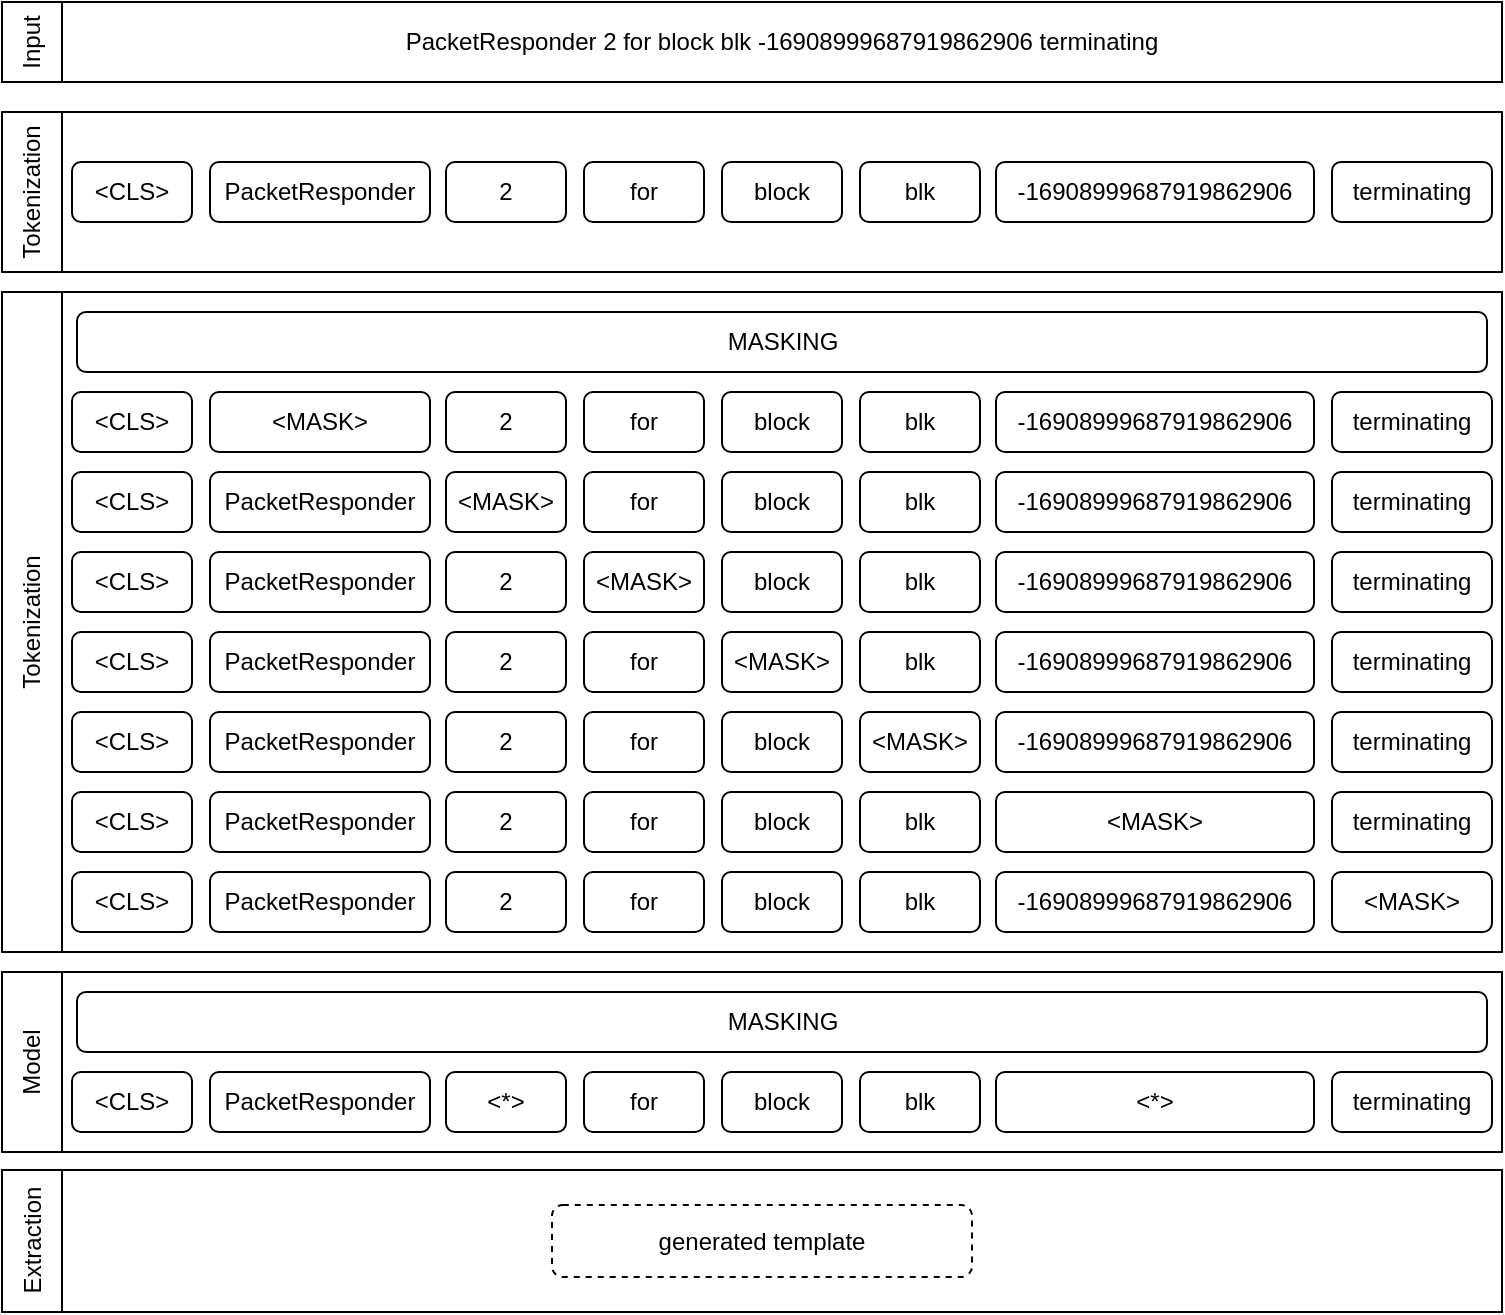 <mxfile version="22.1.0" type="github">
  <diagram name="第 1 页" id="Vyd8Yfl46zsRTxP9km9b">
    <mxGraphModel dx="954" dy="610" grid="1" gridSize="10" guides="1" tooltips="1" connect="1" arrows="1" fold="1" page="1" pageScale="1" pageWidth="827" pageHeight="1169" math="0" shadow="0">
      <root>
        <mxCell id="0" />
        <mxCell id="1" parent="0" />
        <mxCell id="wviYo3riZhgNv3Ex5qyw-1" value="" style="group" vertex="1" connectable="0" parent="1">
          <mxGeometry x="120" y="680" width="750" height="560" as="geometry" />
        </mxCell>
        <mxCell id="wviYo3riZhgNv3Ex5qyw-4" value="Tokenization" style="rounded=0;whiteSpace=wrap;html=1;horizontal=0;" vertex="1" parent="wviYo3riZhgNv3Ex5qyw-1">
          <mxGeometry y="50" width="30" height="330" as="geometry" />
        </mxCell>
        <mxCell id="wviYo3riZhgNv3Ex5qyw-5" value="" style="rounded=0;whiteSpace=wrap;html=1;" vertex="1" parent="wviYo3riZhgNv3Ex5qyw-1">
          <mxGeometry x="30" y="50" width="720" height="330" as="geometry" />
        </mxCell>
        <mxCell id="wviYo3riZhgNv3Ex5qyw-6" value="MASKING" style="rounded=1;whiteSpace=wrap;html=1;" vertex="1" parent="wviYo3riZhgNv3Ex5qyw-1">
          <mxGeometry x="37.5" y="60" width="705" height="30" as="geometry" />
        </mxCell>
        <mxCell id="wviYo3riZhgNv3Ex5qyw-7" value="&amp;lt;CLS&amp;gt;" style="rounded=1;whiteSpace=wrap;html=1;" vertex="1" parent="wviYo3riZhgNv3Ex5qyw-1">
          <mxGeometry x="35" y="100" width="60" height="30" as="geometry" />
        </mxCell>
        <mxCell id="wviYo3riZhgNv3Ex5qyw-8" value="&amp;lt;MASK&amp;gt;" style="rounded=1;whiteSpace=wrap;html=1;" vertex="1" parent="wviYo3riZhgNv3Ex5qyw-1">
          <mxGeometry x="104" y="100" width="110" height="30" as="geometry" />
        </mxCell>
        <mxCell id="wviYo3riZhgNv3Ex5qyw-9" value="2" style="rounded=1;whiteSpace=wrap;html=1;" vertex="1" parent="wviYo3riZhgNv3Ex5qyw-1">
          <mxGeometry x="222" y="100" width="60" height="30" as="geometry" />
        </mxCell>
        <mxCell id="wviYo3riZhgNv3Ex5qyw-10" value="for" style="rounded=1;whiteSpace=wrap;html=1;" vertex="1" parent="wviYo3riZhgNv3Ex5qyw-1">
          <mxGeometry x="291" y="100" width="60" height="30" as="geometry" />
        </mxCell>
        <mxCell id="wviYo3riZhgNv3Ex5qyw-11" value="block" style="rounded=1;whiteSpace=wrap;html=1;" vertex="1" parent="wviYo3riZhgNv3Ex5qyw-1">
          <mxGeometry x="360" y="100" width="60" height="30" as="geometry" />
        </mxCell>
        <mxCell id="wviYo3riZhgNv3Ex5qyw-12" value="blk" style="rounded=1;whiteSpace=wrap;html=1;" vertex="1" parent="wviYo3riZhgNv3Ex5qyw-1">
          <mxGeometry x="429" y="100" width="60" height="30" as="geometry" />
        </mxCell>
        <mxCell id="wviYo3riZhgNv3Ex5qyw-13" value="-16908999687919862906" style="rounded=1;whiteSpace=wrap;html=1;" vertex="1" parent="wviYo3riZhgNv3Ex5qyw-1">
          <mxGeometry x="497" y="100" width="159" height="30" as="geometry" />
        </mxCell>
        <mxCell id="wviYo3riZhgNv3Ex5qyw-14" value="terminating" style="rounded=1;whiteSpace=wrap;html=1;" vertex="1" parent="wviYo3riZhgNv3Ex5qyw-1">
          <mxGeometry x="665" y="100" width="80" height="30" as="geometry" />
        </mxCell>
        <mxCell id="wviYo3riZhgNv3Ex5qyw-15" value="&amp;lt;CLS&amp;gt;" style="rounded=1;whiteSpace=wrap;html=1;" vertex="1" parent="wviYo3riZhgNv3Ex5qyw-1">
          <mxGeometry x="35" y="140" width="60" height="30" as="geometry" />
        </mxCell>
        <mxCell id="wviYo3riZhgNv3Ex5qyw-16" value="PacketResponder" style="rounded=1;whiteSpace=wrap;html=1;" vertex="1" parent="wviYo3riZhgNv3Ex5qyw-1">
          <mxGeometry x="104" y="140" width="110" height="30" as="geometry" />
        </mxCell>
        <mxCell id="wviYo3riZhgNv3Ex5qyw-17" value="&amp;lt;MASK&amp;gt;" style="rounded=1;whiteSpace=wrap;html=1;" vertex="1" parent="wviYo3riZhgNv3Ex5qyw-1">
          <mxGeometry x="222" y="140" width="60" height="30" as="geometry" />
        </mxCell>
        <mxCell id="wviYo3riZhgNv3Ex5qyw-18" value="for" style="rounded=1;whiteSpace=wrap;html=1;" vertex="1" parent="wviYo3riZhgNv3Ex5qyw-1">
          <mxGeometry x="291" y="140" width="60" height="30" as="geometry" />
        </mxCell>
        <mxCell id="wviYo3riZhgNv3Ex5qyw-19" value="block" style="rounded=1;whiteSpace=wrap;html=1;" vertex="1" parent="wviYo3riZhgNv3Ex5qyw-1">
          <mxGeometry x="360" y="140" width="60" height="30" as="geometry" />
        </mxCell>
        <mxCell id="wviYo3riZhgNv3Ex5qyw-20" value="blk" style="rounded=1;whiteSpace=wrap;html=1;" vertex="1" parent="wviYo3riZhgNv3Ex5qyw-1">
          <mxGeometry x="429" y="140" width="60" height="30" as="geometry" />
        </mxCell>
        <mxCell id="wviYo3riZhgNv3Ex5qyw-21" value="-16908999687919862906" style="rounded=1;whiteSpace=wrap;html=1;" vertex="1" parent="wviYo3riZhgNv3Ex5qyw-1">
          <mxGeometry x="497" y="140" width="159" height="30" as="geometry" />
        </mxCell>
        <mxCell id="wviYo3riZhgNv3Ex5qyw-22" value="terminating" style="rounded=1;whiteSpace=wrap;html=1;" vertex="1" parent="wviYo3riZhgNv3Ex5qyw-1">
          <mxGeometry x="665" y="140" width="80" height="30" as="geometry" />
        </mxCell>
        <mxCell id="wviYo3riZhgNv3Ex5qyw-23" value="&amp;lt;CLS&amp;gt;" style="rounded=1;whiteSpace=wrap;html=1;" vertex="1" parent="wviYo3riZhgNv3Ex5qyw-1">
          <mxGeometry x="35" y="180" width="60" height="30" as="geometry" />
        </mxCell>
        <mxCell id="wviYo3riZhgNv3Ex5qyw-24" value="PacketResponder" style="rounded=1;whiteSpace=wrap;html=1;" vertex="1" parent="wviYo3riZhgNv3Ex5qyw-1">
          <mxGeometry x="104" y="180" width="110" height="30" as="geometry" />
        </mxCell>
        <mxCell id="wviYo3riZhgNv3Ex5qyw-25" value="2" style="rounded=1;whiteSpace=wrap;html=1;" vertex="1" parent="wviYo3riZhgNv3Ex5qyw-1">
          <mxGeometry x="222" y="180" width="60" height="30" as="geometry" />
        </mxCell>
        <mxCell id="wviYo3riZhgNv3Ex5qyw-26" value="&amp;lt;MASK&amp;gt;" style="rounded=1;whiteSpace=wrap;html=1;" vertex="1" parent="wviYo3riZhgNv3Ex5qyw-1">
          <mxGeometry x="291" y="180" width="60" height="30" as="geometry" />
        </mxCell>
        <mxCell id="wviYo3riZhgNv3Ex5qyw-27" value="block" style="rounded=1;whiteSpace=wrap;html=1;" vertex="1" parent="wviYo3riZhgNv3Ex5qyw-1">
          <mxGeometry x="360" y="180" width="60" height="30" as="geometry" />
        </mxCell>
        <mxCell id="wviYo3riZhgNv3Ex5qyw-28" value="blk" style="rounded=1;whiteSpace=wrap;html=1;" vertex="1" parent="wviYo3riZhgNv3Ex5qyw-1">
          <mxGeometry x="429" y="180" width="60" height="30" as="geometry" />
        </mxCell>
        <mxCell id="wviYo3riZhgNv3Ex5qyw-29" value="-16908999687919862906" style="rounded=1;whiteSpace=wrap;html=1;" vertex="1" parent="wviYo3riZhgNv3Ex5qyw-1">
          <mxGeometry x="497" y="180" width="159" height="30" as="geometry" />
        </mxCell>
        <mxCell id="wviYo3riZhgNv3Ex5qyw-30" value="terminating" style="rounded=1;whiteSpace=wrap;html=1;" vertex="1" parent="wviYo3riZhgNv3Ex5qyw-1">
          <mxGeometry x="665" y="180" width="80" height="30" as="geometry" />
        </mxCell>
        <mxCell id="wviYo3riZhgNv3Ex5qyw-31" value="&amp;lt;CLS&amp;gt;" style="rounded=1;whiteSpace=wrap;html=1;" vertex="1" parent="wviYo3riZhgNv3Ex5qyw-1">
          <mxGeometry x="35" y="220" width="60" height="30" as="geometry" />
        </mxCell>
        <mxCell id="wviYo3riZhgNv3Ex5qyw-32" value="PacketResponder" style="rounded=1;whiteSpace=wrap;html=1;" vertex="1" parent="wviYo3riZhgNv3Ex5qyw-1">
          <mxGeometry x="104" y="220" width="110" height="30" as="geometry" />
        </mxCell>
        <mxCell id="wviYo3riZhgNv3Ex5qyw-33" value="2" style="rounded=1;whiteSpace=wrap;html=1;" vertex="1" parent="wviYo3riZhgNv3Ex5qyw-1">
          <mxGeometry x="222" y="220" width="60" height="30" as="geometry" />
        </mxCell>
        <mxCell id="wviYo3riZhgNv3Ex5qyw-34" value="for" style="rounded=1;whiteSpace=wrap;html=1;" vertex="1" parent="wviYo3riZhgNv3Ex5qyw-1">
          <mxGeometry x="291" y="220" width="60" height="30" as="geometry" />
        </mxCell>
        <mxCell id="wviYo3riZhgNv3Ex5qyw-35" value="&amp;lt;MASK&amp;gt;" style="rounded=1;whiteSpace=wrap;html=1;" vertex="1" parent="wviYo3riZhgNv3Ex5qyw-1">
          <mxGeometry x="360" y="220" width="60" height="30" as="geometry" />
        </mxCell>
        <mxCell id="wviYo3riZhgNv3Ex5qyw-36" value="blk" style="rounded=1;whiteSpace=wrap;html=1;" vertex="1" parent="wviYo3riZhgNv3Ex5qyw-1">
          <mxGeometry x="429" y="220" width="60" height="30" as="geometry" />
        </mxCell>
        <mxCell id="wviYo3riZhgNv3Ex5qyw-37" value="-16908999687919862906" style="rounded=1;whiteSpace=wrap;html=1;" vertex="1" parent="wviYo3riZhgNv3Ex5qyw-1">
          <mxGeometry x="497" y="220" width="159" height="30" as="geometry" />
        </mxCell>
        <mxCell id="wviYo3riZhgNv3Ex5qyw-38" value="terminating" style="rounded=1;whiteSpace=wrap;html=1;" vertex="1" parent="wviYo3riZhgNv3Ex5qyw-1">
          <mxGeometry x="665" y="220" width="80" height="30" as="geometry" />
        </mxCell>
        <mxCell id="wviYo3riZhgNv3Ex5qyw-39" value="&amp;lt;CLS&amp;gt;" style="rounded=1;whiteSpace=wrap;html=1;" vertex="1" parent="wviYo3riZhgNv3Ex5qyw-1">
          <mxGeometry x="35" y="260" width="60" height="30" as="geometry" />
        </mxCell>
        <mxCell id="wviYo3riZhgNv3Ex5qyw-40" value="PacketResponder" style="rounded=1;whiteSpace=wrap;html=1;" vertex="1" parent="wviYo3riZhgNv3Ex5qyw-1">
          <mxGeometry x="104" y="260" width="110" height="30" as="geometry" />
        </mxCell>
        <mxCell id="wviYo3riZhgNv3Ex5qyw-41" value="2" style="rounded=1;whiteSpace=wrap;html=1;" vertex="1" parent="wviYo3riZhgNv3Ex5qyw-1">
          <mxGeometry x="222" y="260" width="60" height="30" as="geometry" />
        </mxCell>
        <mxCell id="wviYo3riZhgNv3Ex5qyw-42" value="for" style="rounded=1;whiteSpace=wrap;html=1;" vertex="1" parent="wviYo3riZhgNv3Ex5qyw-1">
          <mxGeometry x="291" y="260" width="60" height="30" as="geometry" />
        </mxCell>
        <mxCell id="wviYo3riZhgNv3Ex5qyw-43" value="block" style="rounded=1;whiteSpace=wrap;html=1;" vertex="1" parent="wviYo3riZhgNv3Ex5qyw-1">
          <mxGeometry x="360" y="260" width="60" height="30" as="geometry" />
        </mxCell>
        <mxCell id="wviYo3riZhgNv3Ex5qyw-44" value="&amp;lt;MASK&amp;gt;" style="rounded=1;whiteSpace=wrap;html=1;" vertex="1" parent="wviYo3riZhgNv3Ex5qyw-1">
          <mxGeometry x="429" y="260" width="60" height="30" as="geometry" />
        </mxCell>
        <mxCell id="wviYo3riZhgNv3Ex5qyw-45" value="-16908999687919862906" style="rounded=1;whiteSpace=wrap;html=1;" vertex="1" parent="wviYo3riZhgNv3Ex5qyw-1">
          <mxGeometry x="497" y="260" width="159" height="30" as="geometry" />
        </mxCell>
        <mxCell id="wviYo3riZhgNv3Ex5qyw-46" value="terminating" style="rounded=1;whiteSpace=wrap;html=1;" vertex="1" parent="wviYo3riZhgNv3Ex5qyw-1">
          <mxGeometry x="665" y="260" width="80" height="30" as="geometry" />
        </mxCell>
        <mxCell id="wviYo3riZhgNv3Ex5qyw-47" value="&amp;lt;CLS&amp;gt;" style="rounded=1;whiteSpace=wrap;html=1;" vertex="1" parent="wviYo3riZhgNv3Ex5qyw-1">
          <mxGeometry x="35" y="300" width="60" height="30" as="geometry" />
        </mxCell>
        <mxCell id="wviYo3riZhgNv3Ex5qyw-48" value="PacketResponder" style="rounded=1;whiteSpace=wrap;html=1;" vertex="1" parent="wviYo3riZhgNv3Ex5qyw-1">
          <mxGeometry x="104" y="300" width="110" height="30" as="geometry" />
        </mxCell>
        <mxCell id="wviYo3riZhgNv3Ex5qyw-49" value="2" style="rounded=1;whiteSpace=wrap;html=1;" vertex="1" parent="wviYo3riZhgNv3Ex5qyw-1">
          <mxGeometry x="222" y="300" width="60" height="30" as="geometry" />
        </mxCell>
        <mxCell id="wviYo3riZhgNv3Ex5qyw-50" value="for" style="rounded=1;whiteSpace=wrap;html=1;" vertex="1" parent="wviYo3riZhgNv3Ex5qyw-1">
          <mxGeometry x="291" y="300" width="60" height="30" as="geometry" />
        </mxCell>
        <mxCell id="wviYo3riZhgNv3Ex5qyw-51" value="block" style="rounded=1;whiteSpace=wrap;html=1;" vertex="1" parent="wviYo3riZhgNv3Ex5qyw-1">
          <mxGeometry x="360" y="300" width="60" height="30" as="geometry" />
        </mxCell>
        <mxCell id="wviYo3riZhgNv3Ex5qyw-52" value="blk" style="rounded=1;whiteSpace=wrap;html=1;" vertex="1" parent="wviYo3riZhgNv3Ex5qyw-1">
          <mxGeometry x="429" y="300" width="60" height="30" as="geometry" />
        </mxCell>
        <mxCell id="wviYo3riZhgNv3Ex5qyw-53" value="&amp;lt;MASK&amp;gt;" style="rounded=1;whiteSpace=wrap;html=1;" vertex="1" parent="wviYo3riZhgNv3Ex5qyw-1">
          <mxGeometry x="497" y="300" width="159" height="30" as="geometry" />
        </mxCell>
        <mxCell id="wviYo3riZhgNv3Ex5qyw-54" value="terminating" style="rounded=1;whiteSpace=wrap;html=1;" vertex="1" parent="wviYo3riZhgNv3Ex5qyw-1">
          <mxGeometry x="665" y="300" width="80" height="30" as="geometry" />
        </mxCell>
        <mxCell id="wviYo3riZhgNv3Ex5qyw-55" value="&amp;lt;CLS&amp;gt;" style="rounded=1;whiteSpace=wrap;html=1;" vertex="1" parent="wviYo3riZhgNv3Ex5qyw-1">
          <mxGeometry x="35" y="340" width="60" height="30" as="geometry" />
        </mxCell>
        <mxCell id="wviYo3riZhgNv3Ex5qyw-56" value="PacketResponder" style="rounded=1;whiteSpace=wrap;html=1;" vertex="1" parent="wviYo3riZhgNv3Ex5qyw-1">
          <mxGeometry x="104" y="340" width="110" height="30" as="geometry" />
        </mxCell>
        <mxCell id="wviYo3riZhgNv3Ex5qyw-57" value="2" style="rounded=1;whiteSpace=wrap;html=1;" vertex="1" parent="wviYo3riZhgNv3Ex5qyw-1">
          <mxGeometry x="222" y="340" width="60" height="30" as="geometry" />
        </mxCell>
        <mxCell id="wviYo3riZhgNv3Ex5qyw-58" value="for" style="rounded=1;whiteSpace=wrap;html=1;" vertex="1" parent="wviYo3riZhgNv3Ex5qyw-1">
          <mxGeometry x="291" y="340" width="60" height="30" as="geometry" />
        </mxCell>
        <mxCell id="wviYo3riZhgNv3Ex5qyw-59" value="block" style="rounded=1;whiteSpace=wrap;html=1;" vertex="1" parent="wviYo3riZhgNv3Ex5qyw-1">
          <mxGeometry x="360" y="340" width="60" height="30" as="geometry" />
        </mxCell>
        <mxCell id="wviYo3riZhgNv3Ex5qyw-60" value="blk" style="rounded=1;whiteSpace=wrap;html=1;" vertex="1" parent="wviYo3riZhgNv3Ex5qyw-1">
          <mxGeometry x="429" y="340" width="60" height="30" as="geometry" />
        </mxCell>
        <mxCell id="wviYo3riZhgNv3Ex5qyw-61" value="-16908999687919862906" style="rounded=1;whiteSpace=wrap;html=1;" vertex="1" parent="wviYo3riZhgNv3Ex5qyw-1">
          <mxGeometry x="497" y="340" width="159" height="30" as="geometry" />
        </mxCell>
        <mxCell id="wviYo3riZhgNv3Ex5qyw-62" value="&amp;lt;MASK&amp;gt;" style="rounded=1;whiteSpace=wrap;html=1;" vertex="1" parent="wviYo3riZhgNv3Ex5qyw-1">
          <mxGeometry x="665" y="340" width="80" height="30" as="geometry" />
        </mxCell>
        <mxCell id="wviYo3riZhgNv3Ex5qyw-63" value="Model" style="rounded=0;whiteSpace=wrap;html=1;horizontal=0;" vertex="1" parent="wviYo3riZhgNv3Ex5qyw-1">
          <mxGeometry y="390" width="30" height="90" as="geometry" />
        </mxCell>
        <mxCell id="wviYo3riZhgNv3Ex5qyw-64" value="" style="rounded=0;whiteSpace=wrap;html=1;" vertex="1" parent="wviYo3riZhgNv3Ex5qyw-1">
          <mxGeometry x="30" y="390" width="720" height="90" as="geometry" />
        </mxCell>
        <mxCell id="wviYo3riZhgNv3Ex5qyw-65" value="MASKING" style="rounded=1;whiteSpace=wrap;html=1;" vertex="1" parent="wviYo3riZhgNv3Ex5qyw-1">
          <mxGeometry x="37.5" y="400" width="705" height="30" as="geometry" />
        </mxCell>
        <mxCell id="wviYo3riZhgNv3Ex5qyw-66" value="&amp;lt;CLS&amp;gt;" style="rounded=1;whiteSpace=wrap;html=1;" vertex="1" parent="wviYo3riZhgNv3Ex5qyw-1">
          <mxGeometry x="35" y="440" width="60" height="30" as="geometry" />
        </mxCell>
        <mxCell id="wviYo3riZhgNv3Ex5qyw-67" value="PacketResponder" style="rounded=1;whiteSpace=wrap;html=1;" vertex="1" parent="wviYo3riZhgNv3Ex5qyw-1">
          <mxGeometry x="104" y="440" width="110" height="30" as="geometry" />
        </mxCell>
        <mxCell id="wviYo3riZhgNv3Ex5qyw-68" value="&amp;lt;*&amp;gt;" style="rounded=1;whiteSpace=wrap;html=1;" vertex="1" parent="wviYo3riZhgNv3Ex5qyw-1">
          <mxGeometry x="222" y="440" width="60" height="30" as="geometry" />
        </mxCell>
        <mxCell id="wviYo3riZhgNv3Ex5qyw-69" value="for" style="rounded=1;whiteSpace=wrap;html=1;" vertex="1" parent="wviYo3riZhgNv3Ex5qyw-1">
          <mxGeometry x="291" y="440" width="60" height="30" as="geometry" />
        </mxCell>
        <mxCell id="wviYo3riZhgNv3Ex5qyw-70" value="block" style="rounded=1;whiteSpace=wrap;html=1;" vertex="1" parent="wviYo3riZhgNv3Ex5qyw-1">
          <mxGeometry x="360" y="440" width="60" height="30" as="geometry" />
        </mxCell>
        <mxCell id="wviYo3riZhgNv3Ex5qyw-71" value="blk" style="rounded=1;whiteSpace=wrap;html=1;" vertex="1" parent="wviYo3riZhgNv3Ex5qyw-1">
          <mxGeometry x="429" y="440" width="60" height="30" as="geometry" />
        </mxCell>
        <mxCell id="wviYo3riZhgNv3Ex5qyw-72" value="&amp;lt;*&amp;gt;" style="rounded=1;whiteSpace=wrap;html=1;" vertex="1" parent="wviYo3riZhgNv3Ex5qyw-1">
          <mxGeometry x="497" y="440" width="159" height="30" as="geometry" />
        </mxCell>
        <mxCell id="wviYo3riZhgNv3Ex5qyw-73" value="terminating" style="rounded=1;whiteSpace=wrap;html=1;" vertex="1" parent="wviYo3riZhgNv3Ex5qyw-1">
          <mxGeometry x="665" y="440" width="80" height="30" as="geometry" />
        </mxCell>
        <mxCell id="wviYo3riZhgNv3Ex5qyw-74" value="Extraction" style="rounded=0;whiteSpace=wrap;html=1;horizontal=0;" vertex="1" parent="wviYo3riZhgNv3Ex5qyw-1">
          <mxGeometry y="489" width="30" height="71" as="geometry" />
        </mxCell>
        <mxCell id="wviYo3riZhgNv3Ex5qyw-75" value="" style="rounded=0;whiteSpace=wrap;html=1;" vertex="1" parent="wviYo3riZhgNv3Ex5qyw-1">
          <mxGeometry x="30" y="489" width="720" height="71" as="geometry" />
        </mxCell>
        <mxCell id="wviYo3riZhgNv3Ex5qyw-76" value="generated template" style="rounded=1;whiteSpace=wrap;html=1;dashed=1;" vertex="1" parent="wviYo3riZhgNv3Ex5qyw-1">
          <mxGeometry x="275" y="506.5" width="210" height="36" as="geometry" />
        </mxCell>
        <mxCell id="wviYo3riZhgNv3Ex5qyw-77" value="" style="rounded=0;whiteSpace=wrap;html=1;" vertex="1" parent="wviYo3riZhgNv3Ex5qyw-1">
          <mxGeometry x="30" y="-40" width="720" height="80" as="geometry" />
        </mxCell>
        <mxCell id="wviYo3riZhgNv3Ex5qyw-78" value="Tokenization" style="rounded=0;whiteSpace=wrap;html=1;horizontal=0;" vertex="1" parent="wviYo3riZhgNv3Ex5qyw-1">
          <mxGeometry y="-40" width="30" height="80" as="geometry" />
        </mxCell>
        <mxCell id="wviYo3riZhgNv3Ex5qyw-79" value="&amp;lt;CLS&amp;gt;" style="rounded=1;whiteSpace=wrap;html=1;" vertex="1" parent="wviYo3riZhgNv3Ex5qyw-1">
          <mxGeometry x="35" y="-15" width="60" height="30" as="geometry" />
        </mxCell>
        <mxCell id="wviYo3riZhgNv3Ex5qyw-80" value="PacketResponder" style="rounded=1;whiteSpace=wrap;html=1;" vertex="1" parent="wviYo3riZhgNv3Ex5qyw-1">
          <mxGeometry x="104" y="-15" width="110" height="30" as="geometry" />
        </mxCell>
        <mxCell id="wviYo3riZhgNv3Ex5qyw-81" value="2" style="rounded=1;whiteSpace=wrap;html=1;" vertex="1" parent="wviYo3riZhgNv3Ex5qyw-1">
          <mxGeometry x="222" y="-15" width="60" height="30" as="geometry" />
        </mxCell>
        <mxCell id="wviYo3riZhgNv3Ex5qyw-82" value="for" style="rounded=1;whiteSpace=wrap;html=1;" vertex="1" parent="wviYo3riZhgNv3Ex5qyw-1">
          <mxGeometry x="291" y="-15" width="60" height="30" as="geometry" />
        </mxCell>
        <mxCell id="wviYo3riZhgNv3Ex5qyw-83" value="block" style="rounded=1;whiteSpace=wrap;html=1;" vertex="1" parent="wviYo3riZhgNv3Ex5qyw-1">
          <mxGeometry x="360" y="-15" width="60" height="30" as="geometry" />
        </mxCell>
        <mxCell id="wviYo3riZhgNv3Ex5qyw-84" value="blk" style="rounded=1;whiteSpace=wrap;html=1;" vertex="1" parent="wviYo3riZhgNv3Ex5qyw-1">
          <mxGeometry x="429" y="-15" width="60" height="30" as="geometry" />
        </mxCell>
        <mxCell id="wviYo3riZhgNv3Ex5qyw-85" value="-16908999687919862906" style="rounded=1;whiteSpace=wrap;html=1;" vertex="1" parent="wviYo3riZhgNv3Ex5qyw-1">
          <mxGeometry x="497" y="-15" width="159" height="30" as="geometry" />
        </mxCell>
        <mxCell id="wviYo3riZhgNv3Ex5qyw-86" value="terminating" style="rounded=1;whiteSpace=wrap;html=1;" vertex="1" parent="wviYo3riZhgNv3Ex5qyw-1">
          <mxGeometry x="665" y="-15" width="80" height="30" as="geometry" />
        </mxCell>
        <mxCell id="wviYo3riZhgNv3Ex5qyw-3" value="PacketResponder 2 for block blk -16908999687919862906 terminating" style="rounded=0;whiteSpace=wrap;html=1;" vertex="1" parent="1">
          <mxGeometry x="150" y="585" width="720" height="40" as="geometry" />
        </mxCell>
        <mxCell id="wviYo3riZhgNv3Ex5qyw-2" value="Input" style="rounded=0;whiteSpace=wrap;html=1;horizontal=0;" vertex="1" parent="1">
          <mxGeometry x="120" y="585" width="30" height="40" as="geometry" />
        </mxCell>
      </root>
    </mxGraphModel>
  </diagram>
</mxfile>

